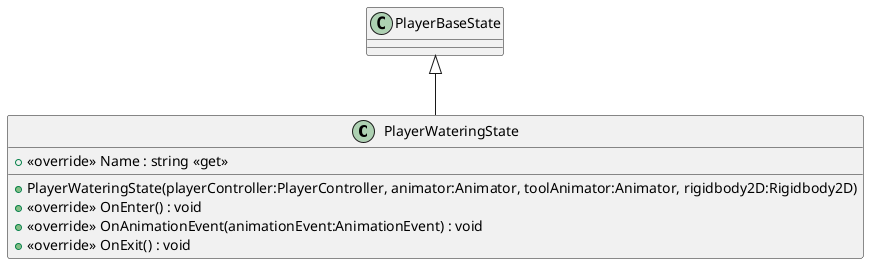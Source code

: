 @startuml
class PlayerWateringState {
    + <<override>> Name : string <<get>>
    + PlayerWateringState(playerController:PlayerController, animator:Animator, toolAnimator:Animator, rigidbody2D:Rigidbody2D)
    + <<override>> OnEnter() : void
    + <<override>> OnAnimationEvent(animationEvent:AnimationEvent) : void
    + <<override>> OnExit() : void
}
PlayerBaseState <|-- PlayerWateringState
@enduml
